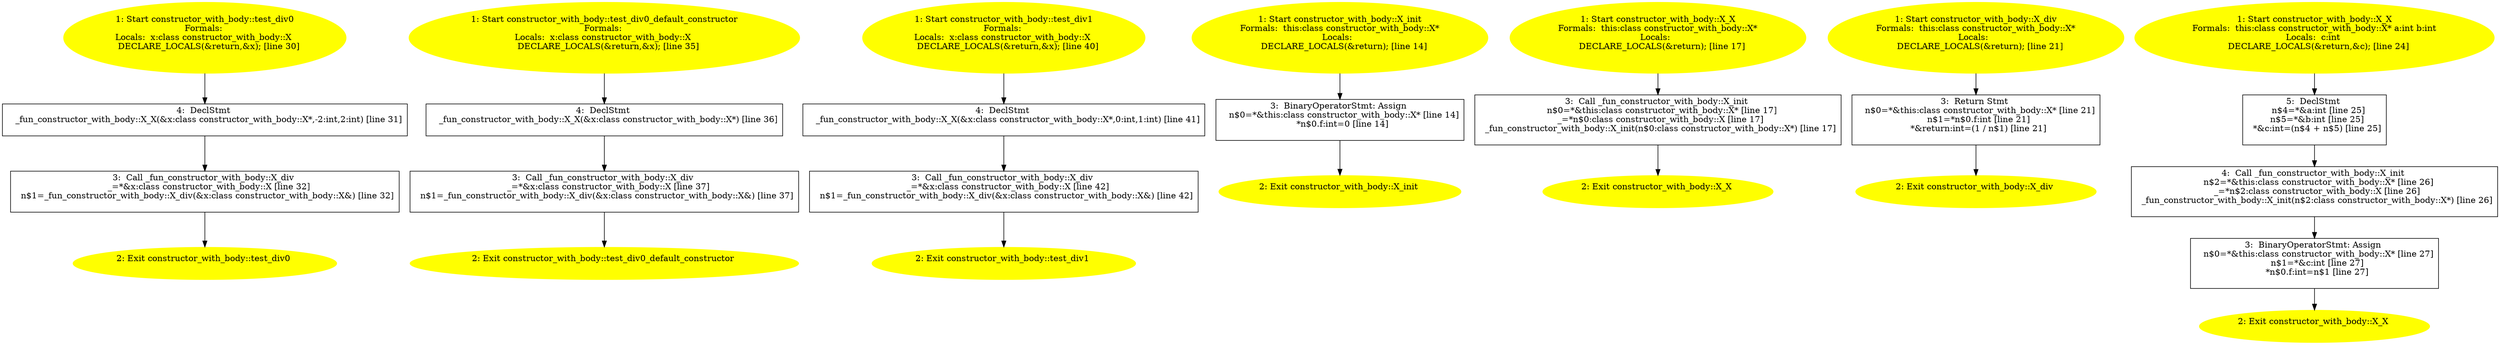 /* @generated */
digraph iCFG {
"constructor_with_body::test_div0{d41d8cd98f00b204e9800998ecf8427e_ZN21constructor_with_body9test_div.af736390f22d9dcebbfc405ec2a926d0_1" [label="1: Start constructor_with_body::test_div0\nFormals: \nLocals:  x:class constructor_with_body::X \n   DECLARE_LOCALS(&return,&x); [line 30]\n " color=yellow style=filled]
	

	 "constructor_with_body::test_div0{d41d8cd98f00b204e9800998ecf8427e_ZN21constructor_with_body9test_div.af736390f22d9dcebbfc405ec2a926d0_1" -> "constructor_with_body::test_div0{d41d8cd98f00b204e9800998ecf8427e_ZN21constructor_with_body9test_div.af736390f22d9dcebbfc405ec2a926d0_4" ;
"constructor_with_body::test_div0{d41d8cd98f00b204e9800998ecf8427e_ZN21constructor_with_body9test_div.af736390f22d9dcebbfc405ec2a926d0_2" [label="2: Exit constructor_with_body::test_div0 \n  " color=yellow style=filled]
	

"constructor_with_body::test_div0{d41d8cd98f00b204e9800998ecf8427e_ZN21constructor_with_body9test_div.af736390f22d9dcebbfc405ec2a926d0_3" [label="3:  Call _fun_constructor_with_body::X_div \n   _=*&x:class constructor_with_body::X [line 32]\n  n$1=_fun_constructor_with_body::X_div(&x:class constructor_with_body::X&) [line 32]\n " shape="box"]
	

	 "constructor_with_body::test_div0{d41d8cd98f00b204e9800998ecf8427e_ZN21constructor_with_body9test_div.af736390f22d9dcebbfc405ec2a926d0_3" -> "constructor_with_body::test_div0{d41d8cd98f00b204e9800998ecf8427e_ZN21constructor_with_body9test_div.af736390f22d9dcebbfc405ec2a926d0_2" ;
"constructor_with_body::test_div0{d41d8cd98f00b204e9800998ecf8427e_ZN21constructor_with_body9test_div.af736390f22d9dcebbfc405ec2a926d0_4" [label="4:  DeclStmt \n   _fun_constructor_with_body::X_X(&x:class constructor_with_body::X*,-2:int,2:int) [line 31]\n " shape="box"]
	

	 "constructor_with_body::test_div0{d41d8cd98f00b204e9800998ecf8427e_ZN21constructor_with_body9test_div.af736390f22d9dcebbfc405ec2a926d0_4" -> "constructor_with_body::test_div0{d41d8cd98f00b204e9800998ecf8427e_ZN21constructor_with_body9test_div.af736390f22d9dcebbfc405ec2a926d0_3" ;
"constructor_with_body::test_div0_default_constructor{d41d8cd98f00b204e9800998ecf8427e_ZN21constructo.48f03f3d51ace6003d29d7d848bbb880_1" [label="1: Start constructor_with_body::test_div0_default_constructor\nFormals: \nLocals:  x:class constructor_with_body::X \n   DECLARE_LOCALS(&return,&x); [line 35]\n " color=yellow style=filled]
	

	 "constructor_with_body::test_div0_default_constructor{d41d8cd98f00b204e9800998ecf8427e_ZN21constructo.48f03f3d51ace6003d29d7d848bbb880_1" -> "constructor_with_body::test_div0_default_constructor{d41d8cd98f00b204e9800998ecf8427e_ZN21constructo.48f03f3d51ace6003d29d7d848bbb880_4" ;
"constructor_with_body::test_div0_default_constructor{d41d8cd98f00b204e9800998ecf8427e_ZN21constructo.48f03f3d51ace6003d29d7d848bbb880_2" [label="2: Exit constructor_with_body::test_div0_default_constructor \n  " color=yellow style=filled]
	

"constructor_with_body::test_div0_default_constructor{d41d8cd98f00b204e9800998ecf8427e_ZN21constructo.48f03f3d51ace6003d29d7d848bbb880_3" [label="3:  Call _fun_constructor_with_body::X_div \n   _=*&x:class constructor_with_body::X [line 37]\n  n$1=_fun_constructor_with_body::X_div(&x:class constructor_with_body::X&) [line 37]\n " shape="box"]
	

	 "constructor_with_body::test_div0_default_constructor{d41d8cd98f00b204e9800998ecf8427e_ZN21constructo.48f03f3d51ace6003d29d7d848bbb880_3" -> "constructor_with_body::test_div0_default_constructor{d41d8cd98f00b204e9800998ecf8427e_ZN21constructo.48f03f3d51ace6003d29d7d848bbb880_2" ;
"constructor_with_body::test_div0_default_constructor{d41d8cd98f00b204e9800998ecf8427e_ZN21constructo.48f03f3d51ace6003d29d7d848bbb880_4" [label="4:  DeclStmt \n   _fun_constructor_with_body::X_X(&x:class constructor_with_body::X*) [line 36]\n " shape="box"]
	

	 "constructor_with_body::test_div0_default_constructor{d41d8cd98f00b204e9800998ecf8427e_ZN21constructo.48f03f3d51ace6003d29d7d848bbb880_4" -> "constructor_with_body::test_div0_default_constructor{d41d8cd98f00b204e9800998ecf8427e_ZN21constructo.48f03f3d51ace6003d29d7d848bbb880_3" ;
"constructor_with_body::test_div1{d41d8cd98f00b204e9800998ecf8427e_ZN21constructor_with_body9test_div.47cd8983302bd2a036476649ed5e67e2_1" [label="1: Start constructor_with_body::test_div1\nFormals: \nLocals:  x:class constructor_with_body::X \n   DECLARE_LOCALS(&return,&x); [line 40]\n " color=yellow style=filled]
	

	 "constructor_with_body::test_div1{d41d8cd98f00b204e9800998ecf8427e_ZN21constructor_with_body9test_div.47cd8983302bd2a036476649ed5e67e2_1" -> "constructor_with_body::test_div1{d41d8cd98f00b204e9800998ecf8427e_ZN21constructor_with_body9test_div.47cd8983302bd2a036476649ed5e67e2_4" ;
"constructor_with_body::test_div1{d41d8cd98f00b204e9800998ecf8427e_ZN21constructor_with_body9test_div.47cd8983302bd2a036476649ed5e67e2_2" [label="2: Exit constructor_with_body::test_div1 \n  " color=yellow style=filled]
	

"constructor_with_body::test_div1{d41d8cd98f00b204e9800998ecf8427e_ZN21constructor_with_body9test_div.47cd8983302bd2a036476649ed5e67e2_3" [label="3:  Call _fun_constructor_with_body::X_div \n   _=*&x:class constructor_with_body::X [line 42]\n  n$1=_fun_constructor_with_body::X_div(&x:class constructor_with_body::X&) [line 42]\n " shape="box"]
	

	 "constructor_with_body::test_div1{d41d8cd98f00b204e9800998ecf8427e_ZN21constructor_with_body9test_div.47cd8983302bd2a036476649ed5e67e2_3" -> "constructor_with_body::test_div1{d41d8cd98f00b204e9800998ecf8427e_ZN21constructor_with_body9test_div.47cd8983302bd2a036476649ed5e67e2_2" ;
"constructor_with_body::test_div1{d41d8cd98f00b204e9800998ecf8427e_ZN21constructor_with_body9test_div.47cd8983302bd2a036476649ed5e67e2_4" [label="4:  DeclStmt \n   _fun_constructor_with_body::X_X(&x:class constructor_with_body::X*,0:int,1:int) [line 41]\n " shape="box"]
	

	 "constructor_with_body::test_div1{d41d8cd98f00b204e9800998ecf8427e_ZN21constructor_with_body9test_div.47cd8983302bd2a036476649ed5e67e2_4" -> "constructor_with_body::test_div1{d41d8cd98f00b204e9800998ecf8427e_ZN21constructor_with_body9test_div.47cd8983302bd2a036476649ed5e67e2_3" ;
"constructor_with_body::X_init(_ZN21constructor_with_body1X4initEv).a4b1415815341c1571fba5d00892033f_1" [label="1: Start constructor_with_body::X_init\nFormals:  this:class constructor_with_body::X*\nLocals:  \n   DECLARE_LOCALS(&return); [line 14]\n " color=yellow style=filled]
	

	 "constructor_with_body::X_init(_ZN21constructor_with_body1X4initEv).a4b1415815341c1571fba5d00892033f_1" -> "constructor_with_body::X_init(_ZN21constructor_with_body1X4initEv).a4b1415815341c1571fba5d00892033f_3" ;
"constructor_with_body::X_init(_ZN21constructor_with_body1X4initEv).a4b1415815341c1571fba5d00892033f_2" [label="2: Exit constructor_with_body::X_init \n  " color=yellow style=filled]
	

"constructor_with_body::X_init(_ZN21constructor_with_body1X4initEv).a4b1415815341c1571fba5d00892033f_3" [label="3:  BinaryOperatorStmt: Assign \n   n$0=*&this:class constructor_with_body::X* [line 14]\n  *n$0.f:int=0 [line 14]\n " shape="box"]
	

	 "constructor_with_body::X_init(_ZN21constructor_with_body1X4initEv).a4b1415815341c1571fba5d00892033f_3" -> "constructor_with_body::X_init(_ZN21constructor_with_body1X4initEv).a4b1415815341c1571fba5d00892033f_2" ;
"constructor_with_body::X_X{_ZN21constructor_with_body1XC1Ev}.fab61542b5e3338152a9ce3e83b292c1_1" [label="1: Start constructor_with_body::X_X\nFormals:  this:class constructor_with_body::X*\nLocals:  \n   DECLARE_LOCALS(&return); [line 17]\n " color=yellow style=filled]
	

	 "constructor_with_body::X_X{_ZN21constructor_with_body1XC1Ev}.fab61542b5e3338152a9ce3e83b292c1_1" -> "constructor_with_body::X_X{_ZN21constructor_with_body1XC1Ev}.fab61542b5e3338152a9ce3e83b292c1_3" ;
"constructor_with_body::X_X{_ZN21constructor_with_body1XC1Ev}.fab61542b5e3338152a9ce3e83b292c1_2" [label="2: Exit constructor_with_body::X_X \n  " color=yellow style=filled]
	

"constructor_with_body::X_X{_ZN21constructor_with_body1XC1Ev}.fab61542b5e3338152a9ce3e83b292c1_3" [label="3:  Call _fun_constructor_with_body::X_init \n   n$0=*&this:class constructor_with_body::X* [line 17]\n  _=*n$0:class constructor_with_body::X [line 17]\n  _fun_constructor_with_body::X_init(n$0:class constructor_with_body::X*) [line 17]\n " shape="box"]
	

	 "constructor_with_body::X_X{_ZN21constructor_with_body1XC1Ev}.fab61542b5e3338152a9ce3e83b292c1_3" -> "constructor_with_body::X_X{_ZN21constructor_with_body1XC1Ev}.fab61542b5e3338152a9ce3e83b292c1_2" ;
"constructor_with_body::X_div(_ZN21constructor_with_body1X3divEv).013e59e82029af6304fe56228d9a9441_1" [label="1: Start constructor_with_body::X_div\nFormals:  this:class constructor_with_body::X*\nLocals:  \n   DECLARE_LOCALS(&return); [line 21]\n " color=yellow style=filled]
	

	 "constructor_with_body::X_div(_ZN21constructor_with_body1X3divEv).013e59e82029af6304fe56228d9a9441_1" -> "constructor_with_body::X_div(_ZN21constructor_with_body1X3divEv).013e59e82029af6304fe56228d9a9441_3" ;
"constructor_with_body::X_div(_ZN21constructor_with_body1X3divEv).013e59e82029af6304fe56228d9a9441_2" [label="2: Exit constructor_with_body::X_div \n  " color=yellow style=filled]
	

"constructor_with_body::X_div(_ZN21constructor_with_body1X3divEv).013e59e82029af6304fe56228d9a9441_3" [label="3:  Return Stmt \n   n$0=*&this:class constructor_with_body::X* [line 21]\n  n$1=*n$0.f:int [line 21]\n  *&return:int=(1 / n$1) [line 21]\n " shape="box"]
	

	 "constructor_with_body::X_div(_ZN21constructor_with_body1X3divEv).013e59e82029af6304fe56228d9a9441_3" -> "constructor_with_body::X_div(_ZN21constructor_with_body1X3divEv).013e59e82029af6304fe56228d9a9441_2" ;
"constructor_with_body::X_X{_ZN21constructor_with_body1XC1Eii}.5d491c6deba9d56c30b1893fa1925162_1" [label="1: Start constructor_with_body::X_X\nFormals:  this:class constructor_with_body::X* a:int b:int\nLocals:  c:int \n   DECLARE_LOCALS(&return,&c); [line 24]\n " color=yellow style=filled]
	

	 "constructor_with_body::X_X{_ZN21constructor_with_body1XC1Eii}.5d491c6deba9d56c30b1893fa1925162_1" -> "constructor_with_body::X_X{_ZN21constructor_with_body1XC1Eii}.5d491c6deba9d56c30b1893fa1925162_5" ;
"constructor_with_body::X_X{_ZN21constructor_with_body1XC1Eii}.5d491c6deba9d56c30b1893fa1925162_2" [label="2: Exit constructor_with_body::X_X \n  " color=yellow style=filled]
	

"constructor_with_body::X_X{_ZN21constructor_with_body1XC1Eii}.5d491c6deba9d56c30b1893fa1925162_3" [label="3:  BinaryOperatorStmt: Assign \n   n$0=*&this:class constructor_with_body::X* [line 27]\n  n$1=*&c:int [line 27]\n  *n$0.f:int=n$1 [line 27]\n " shape="box"]
	

	 "constructor_with_body::X_X{_ZN21constructor_with_body1XC1Eii}.5d491c6deba9d56c30b1893fa1925162_3" -> "constructor_with_body::X_X{_ZN21constructor_with_body1XC1Eii}.5d491c6deba9d56c30b1893fa1925162_2" ;
"constructor_with_body::X_X{_ZN21constructor_with_body1XC1Eii}.5d491c6deba9d56c30b1893fa1925162_4" [label="4:  Call _fun_constructor_with_body::X_init \n   n$2=*&this:class constructor_with_body::X* [line 26]\n  _=*n$2:class constructor_with_body::X [line 26]\n  _fun_constructor_with_body::X_init(n$2:class constructor_with_body::X*) [line 26]\n " shape="box"]
	

	 "constructor_with_body::X_X{_ZN21constructor_with_body1XC1Eii}.5d491c6deba9d56c30b1893fa1925162_4" -> "constructor_with_body::X_X{_ZN21constructor_with_body1XC1Eii}.5d491c6deba9d56c30b1893fa1925162_3" ;
"constructor_with_body::X_X{_ZN21constructor_with_body1XC1Eii}.5d491c6deba9d56c30b1893fa1925162_5" [label="5:  DeclStmt \n   n$4=*&a:int [line 25]\n  n$5=*&b:int [line 25]\n  *&c:int=(n$4 + n$5) [line 25]\n " shape="box"]
	

	 "constructor_with_body::X_X{_ZN21constructor_with_body1XC1Eii}.5d491c6deba9d56c30b1893fa1925162_5" -> "constructor_with_body::X_X{_ZN21constructor_with_body1XC1Eii}.5d491c6deba9d56c30b1893fa1925162_4" ;
}
